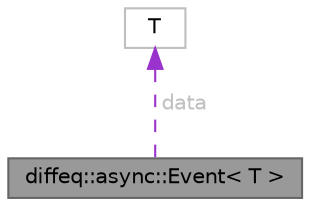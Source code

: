 digraph "diffeq::async::Event&lt; T &gt;"
{
 // LATEX_PDF_SIZE
  bgcolor="transparent";
  edge [fontname=Helvetica,fontsize=10,labelfontname=Helvetica,labelfontsize=10];
  node [fontname=Helvetica,fontsize=10,shape=box,height=0.2,width=0.4];
  Node1 [id="Node000001",label="diffeq::async::Event\< T \>",height=0.2,width=0.4,color="gray40", fillcolor="grey60", style="filled", fontcolor="black",tooltip="Simple event data structure."];
  Node2 -> Node1 [id="edge1_Node000001_Node000002",dir="back",color="darkorchid3",style="dashed",tooltip=" ",label=<<TABLE CELLBORDER="0" BORDER="0"><TR><TD VALIGN="top" ALIGN="LEFT" CELLPADDING="1" CELLSPACING="0">data</TD></TR>
</TABLE>> ,fontcolor="grey" ];
  Node2 [id="Node000002",label="T",height=0.2,width=0.4,color="grey75", fillcolor="white", style="filled",tooltip=" "];
}
